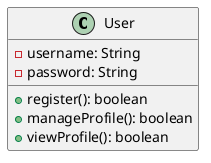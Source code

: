 @startuml
class User {
    - username: String
    - password: String
    + register(): boolean
    + manageProfile(): boolean
    + viewProfile(): boolean
}
@enduml